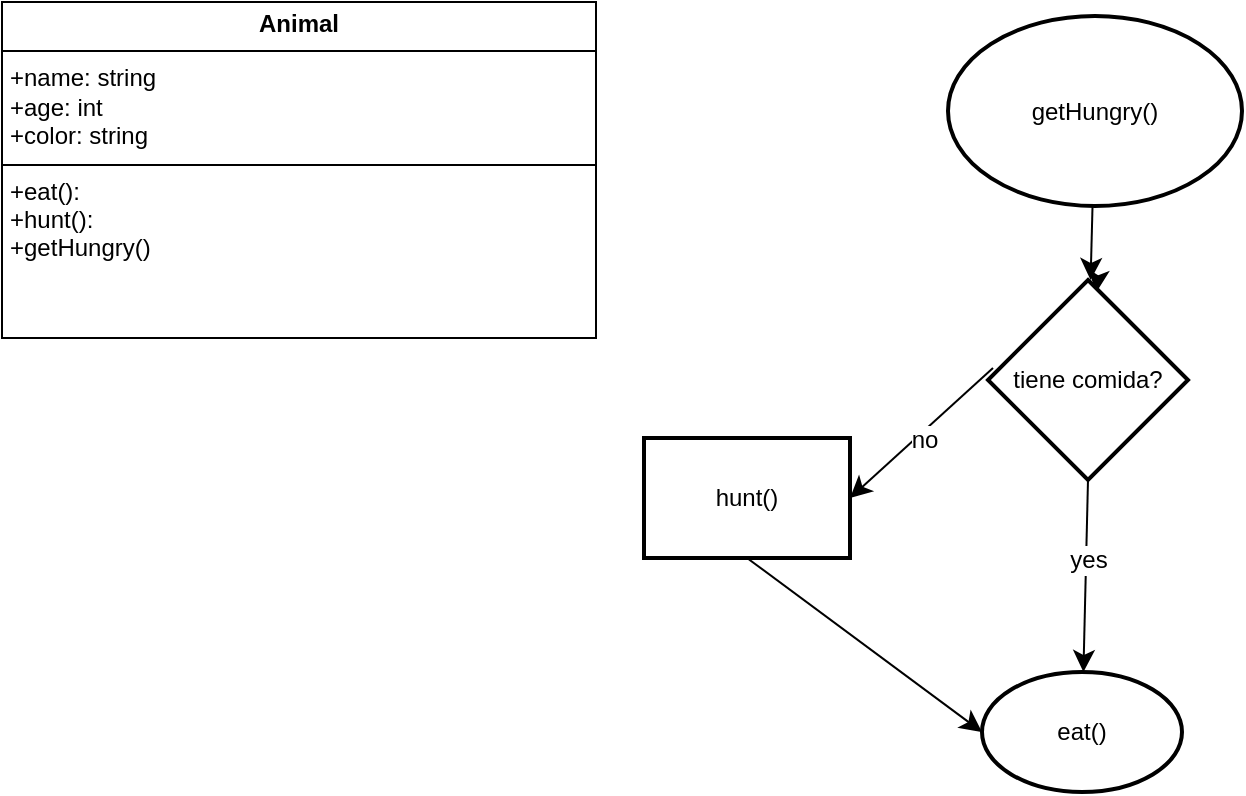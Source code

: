 <mxfile version="24.3.0" type="device">
  <diagram name="Página-1" id="UD_7jqDEE9uKhPENZ9Jv">
    <mxGraphModel dx="1278" dy="1325" grid="0" gridSize="10" guides="1" tooltips="1" connect="1" arrows="1" fold="1" page="0" pageScale="1" pageWidth="827" pageHeight="1169" math="0" shadow="0">
      <root>
        <mxCell id="0" />
        <mxCell id="1" parent="0" />
        <mxCell id="WR0e3_RjU1zle3sO9uso-6" value="&lt;p style=&quot;margin:0px;margin-top:4px;text-align:center;&quot;&gt;&lt;b&gt;Animal&lt;/b&gt;&lt;/p&gt;&lt;hr size=&quot;1&quot; style=&quot;border-style:solid;&quot;&gt;&lt;p style=&quot;margin:0px;margin-left:4px;&quot;&gt;&lt;span style=&quot;background-color: initial;&quot;&gt;+name: string&lt;/span&gt;&lt;br&gt;&lt;/p&gt;&lt;p style=&quot;margin:0px;margin-left:4px;&quot;&gt;+age: int&lt;/p&gt;&lt;p style=&quot;margin:0px;margin-left:4px;&quot;&gt;+color: string&lt;/p&gt;&lt;hr size=&quot;1&quot; style=&quot;border-style:solid;&quot;&gt;&lt;p style=&quot;margin:0px;margin-left:4px;&quot;&gt;&lt;span style=&quot;background-color: initial;&quot;&gt;+eat():&amp;nbsp;&lt;/span&gt;&lt;br&gt;&lt;/p&gt;&lt;p style=&quot;margin:0px;margin-left:4px;&quot;&gt;+hunt():&lt;/p&gt;&lt;p style=&quot;margin:0px;margin-left:4px;&quot;&gt;+getHungry()&lt;/p&gt;" style="verticalAlign=top;align=left;overflow=fill;html=1;whiteSpace=wrap;" vertex="1" parent="1">
          <mxGeometry x="-277" y="-480" width="297" height="168" as="geometry" />
        </mxCell>
        <mxCell id="WR0e3_RjU1zle3sO9uso-9" value="" style="edgeStyle=none;curved=1;rounded=0;orthogonalLoop=1;jettySize=auto;html=1;fontSize=12;startSize=8;endSize=8;" edge="1" parent="1" source="WR0e3_RjU1zle3sO9uso-16">
          <mxGeometry relative="1" as="geometry">
            <mxPoint x="270.251" y="-335" as="targetPoint" />
          </mxGeometry>
        </mxCell>
        <mxCell id="WR0e3_RjU1zle3sO9uso-7" value="getHungry()" style="strokeWidth=2;html=1;shape=mxgraph.flowchart.start_1;whiteSpace=wrap;" vertex="1" parent="1">
          <mxGeometry x="196" y="-473" width="147" height="95" as="geometry" />
        </mxCell>
        <mxCell id="WR0e3_RjU1zle3sO9uso-11" value="" style="edgeStyle=none;curved=1;rounded=0;orthogonalLoop=1;jettySize=auto;html=1;fontSize=12;startSize=8;endSize=8;exitX=0.025;exitY=0.44;exitDx=0;exitDy=0;exitPerimeter=0;entryX=1;entryY=0.5;entryDx=0;entryDy=0;" edge="1" parent="1" source="WR0e3_RjU1zle3sO9uso-16" target="WR0e3_RjU1zle3sO9uso-19">
          <mxGeometry relative="1" as="geometry">
            <mxPoint x="216" y="-305" as="sourcePoint" />
            <mxPoint x="167.5" y="-289.64" as="targetPoint" />
            <Array as="points" />
          </mxGeometry>
        </mxCell>
        <mxCell id="WR0e3_RjU1zle3sO9uso-12" value="no" style="edgeLabel;html=1;align=center;verticalAlign=middle;resizable=0;points=[];fontSize=12;" vertex="1" connectable="0" parent="WR0e3_RjU1zle3sO9uso-11">
          <mxGeometry x="0.037" y="3" relative="1" as="geometry">
            <mxPoint as="offset" />
          </mxGeometry>
        </mxCell>
        <mxCell id="WR0e3_RjU1zle3sO9uso-13" style="edgeStyle=none;curved=1;rounded=0;orthogonalLoop=1;jettySize=auto;html=1;fontSize=12;startSize=8;endSize=8;exitX=0.5;exitY=1;exitDx=0;exitDy=0;exitPerimeter=0;" edge="1" parent="1" source="WR0e3_RjU1zle3sO9uso-16" target="WR0e3_RjU1zle3sO9uso-17">
          <mxGeometry relative="1" as="geometry">
            <mxPoint x="269" y="-161" as="targetPoint" />
            <mxPoint x="269" y="-281" as="sourcePoint" />
          </mxGeometry>
        </mxCell>
        <mxCell id="WR0e3_RjU1zle3sO9uso-21" value="yes" style="edgeLabel;html=1;align=center;verticalAlign=middle;resizable=0;points=[];fontSize=12;" vertex="1" connectable="0" parent="WR0e3_RjU1zle3sO9uso-13">
          <mxGeometry x="0.131" y="3" relative="1" as="geometry">
            <mxPoint x="-2" y="-15" as="offset" />
          </mxGeometry>
        </mxCell>
        <mxCell id="WR0e3_RjU1zle3sO9uso-17" value="eat()" style="strokeWidth=2;html=1;shape=mxgraph.flowchart.start_1;whiteSpace=wrap;" vertex="1" parent="1">
          <mxGeometry x="213" y="-145" width="100" height="60" as="geometry" />
        </mxCell>
        <mxCell id="WR0e3_RjU1zle3sO9uso-18" style="edgeStyle=none;curved=1;rounded=0;orthogonalLoop=1;jettySize=auto;html=1;entryX=0;entryY=0.5;entryDx=0;entryDy=0;entryPerimeter=0;fontSize=12;startSize=8;endSize=8;exitX=0.5;exitY=1;exitDx=0;exitDy=0;" edge="1" parent="1" source="WR0e3_RjU1zle3sO9uso-19" target="WR0e3_RjU1zle3sO9uso-17">
          <mxGeometry relative="1" as="geometry" />
        </mxCell>
        <mxCell id="WR0e3_RjU1zle3sO9uso-19" value="hunt()" style="whiteSpace=wrap;html=1;strokeWidth=2;" vertex="1" parent="1">
          <mxGeometry x="44" y="-262" width="103" height="60" as="geometry" />
        </mxCell>
        <mxCell id="WR0e3_RjU1zle3sO9uso-22" value="" style="edgeStyle=none;curved=1;rounded=0;orthogonalLoop=1;jettySize=auto;html=1;fontSize=12;startSize=8;endSize=8;" edge="1" parent="1" source="WR0e3_RjU1zle3sO9uso-7" target="WR0e3_RjU1zle3sO9uso-16">
          <mxGeometry relative="1" as="geometry">
            <mxPoint x="270" y="-378" as="sourcePoint" />
            <mxPoint x="270.251" y="-335" as="targetPoint" />
          </mxGeometry>
        </mxCell>
        <mxCell id="WR0e3_RjU1zle3sO9uso-16" value="tiene comida?" style="strokeWidth=2;html=1;shape=mxgraph.flowchart.decision;whiteSpace=wrap;" vertex="1" parent="1">
          <mxGeometry x="216" y="-341" width="100" height="100" as="geometry" />
        </mxCell>
      </root>
    </mxGraphModel>
  </diagram>
</mxfile>
